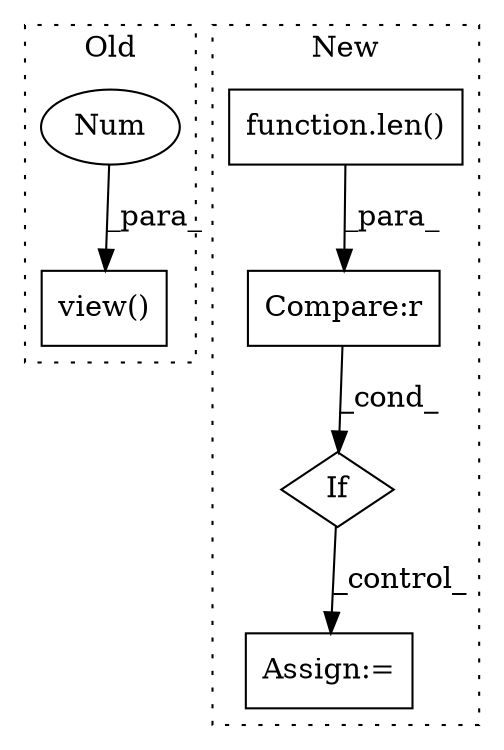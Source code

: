 digraph G {
subgraph cluster0 {
1 [label="view()" a="75" s="3875,3906" l="11,1" shape="box"];
3 [label="Num" a="76" s="3904" l="2" shape="ellipse"];
label = "Old";
style="dotted";
}
subgraph cluster1 {
2 [label="function.len()" a="75" s="3921,3937" l="4,1" shape="box"];
4 [label="Compare:r" a="40" s="3921" l="21" shape="box"];
5 [label="If" a="96" s="3918" l="3" shape="diamond"];
6 [label="Assign:=" a="68" s="4087" l="3" shape="box"];
label = "New";
style="dotted";
}
2 -> 4 [label="_para_"];
3 -> 1 [label="_para_"];
4 -> 5 [label="_cond_"];
5 -> 6 [label="_control_"];
}